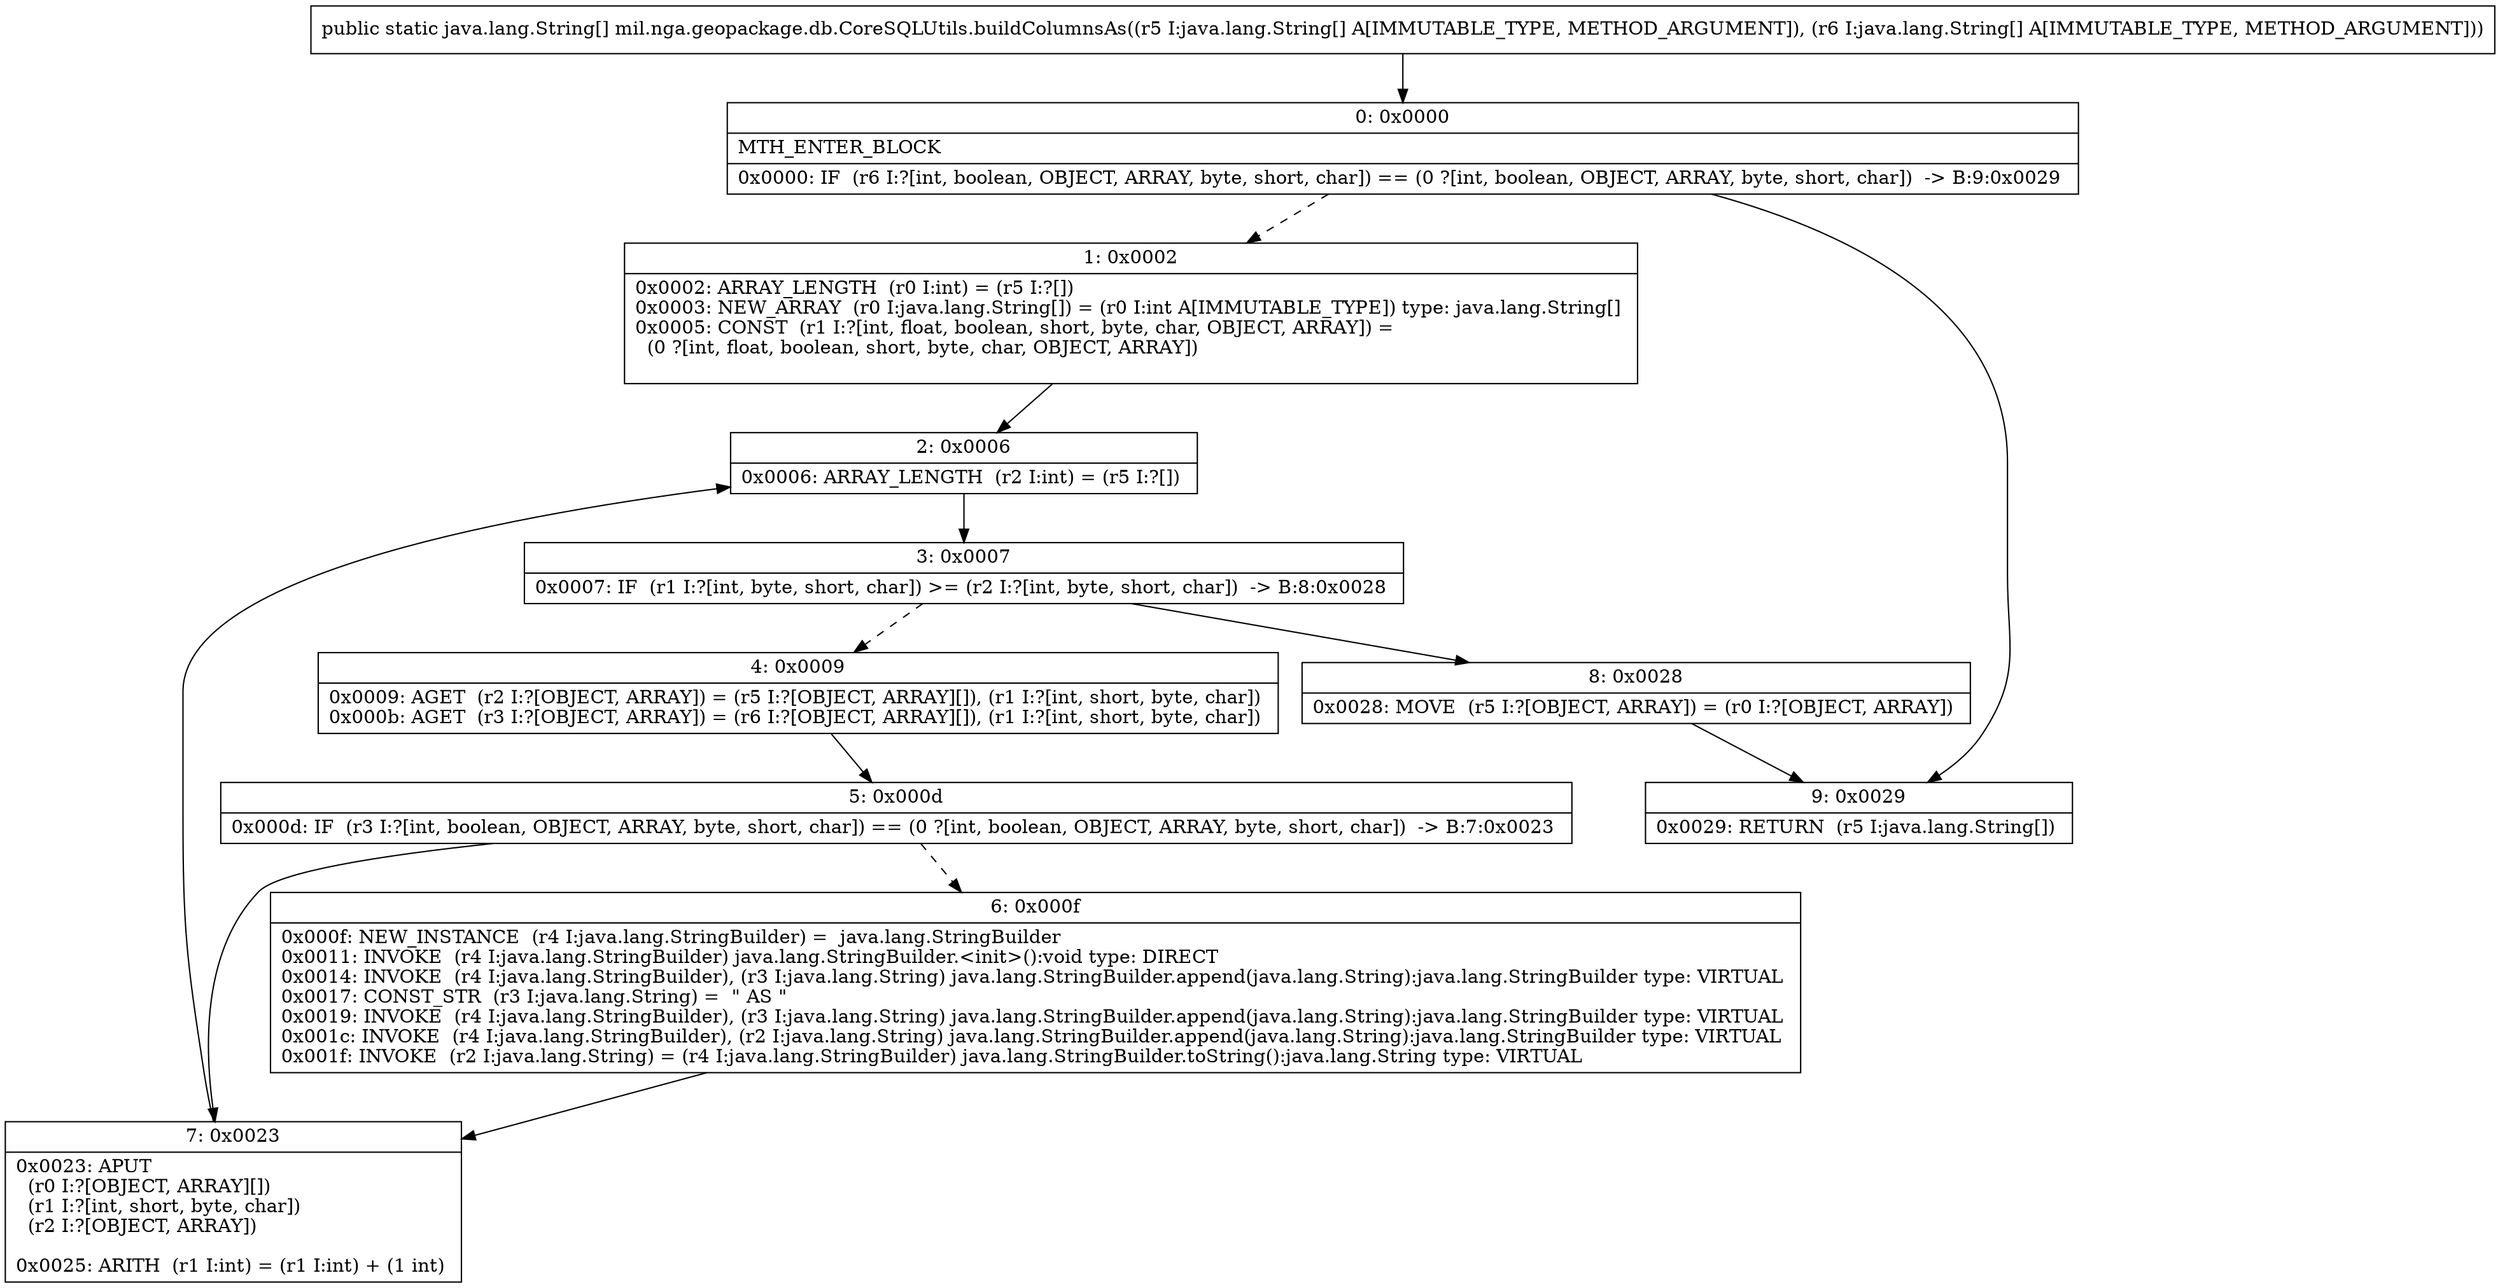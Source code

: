 digraph "CFG formil.nga.geopackage.db.CoreSQLUtils.buildColumnsAs([Ljava\/lang\/String;[Ljava\/lang\/String;)[Ljava\/lang\/String;" {
Node_0 [shape=record,label="{0\:\ 0x0000|MTH_ENTER_BLOCK\l|0x0000: IF  (r6 I:?[int, boolean, OBJECT, ARRAY, byte, short, char]) == (0 ?[int, boolean, OBJECT, ARRAY, byte, short, char])  \-\> B:9:0x0029 \l}"];
Node_1 [shape=record,label="{1\:\ 0x0002|0x0002: ARRAY_LENGTH  (r0 I:int) = (r5 I:?[]) \l0x0003: NEW_ARRAY  (r0 I:java.lang.String[]) = (r0 I:int A[IMMUTABLE_TYPE]) type: java.lang.String[] \l0x0005: CONST  (r1 I:?[int, float, boolean, short, byte, char, OBJECT, ARRAY]) = \l  (0 ?[int, float, boolean, short, byte, char, OBJECT, ARRAY])\l \l}"];
Node_2 [shape=record,label="{2\:\ 0x0006|0x0006: ARRAY_LENGTH  (r2 I:int) = (r5 I:?[]) \l}"];
Node_3 [shape=record,label="{3\:\ 0x0007|0x0007: IF  (r1 I:?[int, byte, short, char]) \>= (r2 I:?[int, byte, short, char])  \-\> B:8:0x0028 \l}"];
Node_4 [shape=record,label="{4\:\ 0x0009|0x0009: AGET  (r2 I:?[OBJECT, ARRAY]) = (r5 I:?[OBJECT, ARRAY][]), (r1 I:?[int, short, byte, char]) \l0x000b: AGET  (r3 I:?[OBJECT, ARRAY]) = (r6 I:?[OBJECT, ARRAY][]), (r1 I:?[int, short, byte, char]) \l}"];
Node_5 [shape=record,label="{5\:\ 0x000d|0x000d: IF  (r3 I:?[int, boolean, OBJECT, ARRAY, byte, short, char]) == (0 ?[int, boolean, OBJECT, ARRAY, byte, short, char])  \-\> B:7:0x0023 \l}"];
Node_6 [shape=record,label="{6\:\ 0x000f|0x000f: NEW_INSTANCE  (r4 I:java.lang.StringBuilder) =  java.lang.StringBuilder \l0x0011: INVOKE  (r4 I:java.lang.StringBuilder) java.lang.StringBuilder.\<init\>():void type: DIRECT \l0x0014: INVOKE  (r4 I:java.lang.StringBuilder), (r3 I:java.lang.String) java.lang.StringBuilder.append(java.lang.String):java.lang.StringBuilder type: VIRTUAL \l0x0017: CONST_STR  (r3 I:java.lang.String) =  \" AS \" \l0x0019: INVOKE  (r4 I:java.lang.StringBuilder), (r3 I:java.lang.String) java.lang.StringBuilder.append(java.lang.String):java.lang.StringBuilder type: VIRTUAL \l0x001c: INVOKE  (r4 I:java.lang.StringBuilder), (r2 I:java.lang.String) java.lang.StringBuilder.append(java.lang.String):java.lang.StringBuilder type: VIRTUAL \l0x001f: INVOKE  (r2 I:java.lang.String) = (r4 I:java.lang.StringBuilder) java.lang.StringBuilder.toString():java.lang.String type: VIRTUAL \l}"];
Node_7 [shape=record,label="{7\:\ 0x0023|0x0023: APUT  \l  (r0 I:?[OBJECT, ARRAY][])\l  (r1 I:?[int, short, byte, char])\l  (r2 I:?[OBJECT, ARRAY])\l \l0x0025: ARITH  (r1 I:int) = (r1 I:int) + (1 int) \l}"];
Node_8 [shape=record,label="{8\:\ 0x0028|0x0028: MOVE  (r5 I:?[OBJECT, ARRAY]) = (r0 I:?[OBJECT, ARRAY]) \l}"];
Node_9 [shape=record,label="{9\:\ 0x0029|0x0029: RETURN  (r5 I:java.lang.String[]) \l}"];
MethodNode[shape=record,label="{public static java.lang.String[] mil.nga.geopackage.db.CoreSQLUtils.buildColumnsAs((r5 I:java.lang.String[] A[IMMUTABLE_TYPE, METHOD_ARGUMENT]), (r6 I:java.lang.String[] A[IMMUTABLE_TYPE, METHOD_ARGUMENT])) }"];
MethodNode -> Node_0;
Node_0 -> Node_1[style=dashed];
Node_0 -> Node_9;
Node_1 -> Node_2;
Node_2 -> Node_3;
Node_3 -> Node_4[style=dashed];
Node_3 -> Node_8;
Node_4 -> Node_5;
Node_5 -> Node_6[style=dashed];
Node_5 -> Node_7;
Node_6 -> Node_7;
Node_7 -> Node_2;
Node_8 -> Node_9;
}

